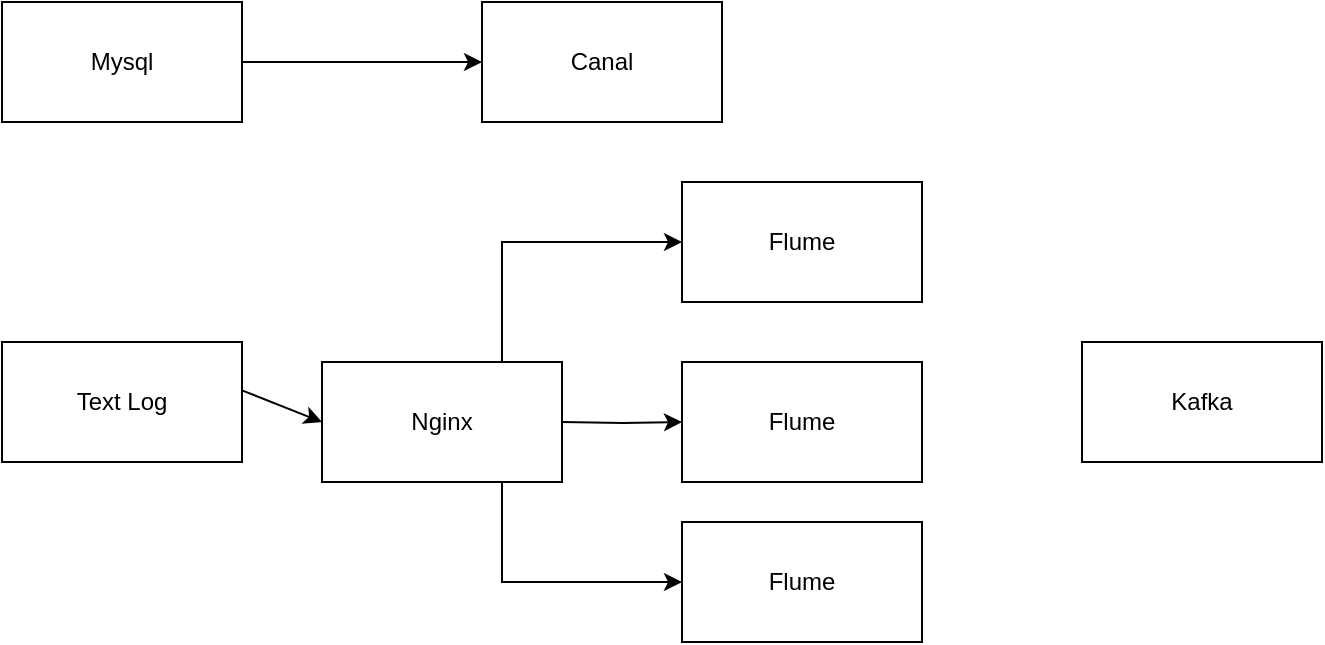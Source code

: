 <mxfile version="14.6.1" type="github">
  <diagram id="NQg7N4jOo25hOMYcQDwd" name="Page-1">
    <mxGraphModel dx="1185" dy="635" grid="1" gridSize="10" guides="1" tooltips="1" connect="1" arrows="1" fold="1" page="1" pageScale="1" pageWidth="1600" pageHeight="900" math="0" shadow="0">
      <root>
        <mxCell id="0" />
        <mxCell id="1" parent="0" />
        <mxCell id="MsmXUfVo2EC0O6i1yfot-1" value="Mysql" style="rounded=0;whiteSpace=wrap;html=1;" vertex="1" parent="1">
          <mxGeometry x="100" y="80" width="120" height="60" as="geometry" />
        </mxCell>
        <mxCell id="MsmXUfVo2EC0O6i1yfot-3" value="" style="endArrow=classic;html=1;exitX=1;exitY=0.5;exitDx=0;exitDy=0;entryX=0;entryY=0.5;entryDx=0;entryDy=0;" edge="1" parent="1" source="MsmXUfVo2EC0O6i1yfot-1" target="MsmXUfVo2EC0O6i1yfot-4">
          <mxGeometry width="50" height="50" relative="1" as="geometry">
            <mxPoint x="270" y="150" as="sourcePoint" />
            <mxPoint x="350" y="120" as="targetPoint" />
          </mxGeometry>
        </mxCell>
        <mxCell id="MsmXUfVo2EC0O6i1yfot-4" value="Canal" style="rounded=0;whiteSpace=wrap;html=1;" vertex="1" parent="1">
          <mxGeometry x="340" y="80" width="120" height="60" as="geometry" />
        </mxCell>
        <mxCell id="MsmXUfVo2EC0O6i1yfot-6" value="Text Log" style="rounded=0;whiteSpace=wrap;html=1;" vertex="1" parent="1">
          <mxGeometry x="100" y="250" width="120" height="60" as="geometry" />
        </mxCell>
        <mxCell id="MsmXUfVo2EC0O6i1yfot-7" value="" style="endArrow=classic;html=1;exitX=1;exitY=0.403;exitDx=0;exitDy=0;entryX=0;entryY=0.5;entryDx=0;entryDy=0;exitPerimeter=0;" edge="1" parent="1" source="MsmXUfVo2EC0O6i1yfot-6" target="MsmXUfVo2EC0O6i1yfot-8">
          <mxGeometry width="50" height="50" relative="1" as="geometry">
            <mxPoint x="220" y="219.58" as="sourcePoint" />
            <mxPoint x="340" y="219.58" as="targetPoint" />
          </mxGeometry>
        </mxCell>
        <mxCell id="MsmXUfVo2EC0O6i1yfot-13" value="" style="edgeStyle=orthogonalEdgeStyle;rounded=0;orthogonalLoop=1;jettySize=auto;html=1;" edge="1" parent="1" target="MsmXUfVo2EC0O6i1yfot-11">
          <mxGeometry relative="1" as="geometry">
            <mxPoint x="380" y="290" as="sourcePoint" />
          </mxGeometry>
        </mxCell>
        <mxCell id="MsmXUfVo2EC0O6i1yfot-8" value="Nginx" style="rounded=0;whiteSpace=wrap;html=1;" vertex="1" parent="1">
          <mxGeometry x="260" y="260" width="120" height="60" as="geometry" />
        </mxCell>
        <mxCell id="MsmXUfVo2EC0O6i1yfot-9" value="Flume" style="rounded=0;whiteSpace=wrap;html=1;" vertex="1" parent="1">
          <mxGeometry x="440" y="170" width="120" height="60" as="geometry" />
        </mxCell>
        <mxCell id="MsmXUfVo2EC0O6i1yfot-11" value="Flume" style="rounded=0;whiteSpace=wrap;html=1;" vertex="1" parent="1">
          <mxGeometry x="440" y="260" width="120" height="60" as="geometry" />
        </mxCell>
        <mxCell id="MsmXUfVo2EC0O6i1yfot-12" value="Flume" style="rounded=0;whiteSpace=wrap;html=1;" vertex="1" parent="1">
          <mxGeometry x="440" y="340" width="120" height="60" as="geometry" />
        </mxCell>
        <mxCell id="MsmXUfVo2EC0O6i1yfot-14" value="" style="edgeStyle=orthogonalEdgeStyle;rounded=0;orthogonalLoop=1;jettySize=auto;html=1;" edge="1" parent="1">
          <mxGeometry relative="1" as="geometry">
            <mxPoint x="345" y="260" as="sourcePoint" />
            <mxPoint x="440" y="200" as="targetPoint" />
            <Array as="points">
              <mxPoint x="350" y="260" />
              <mxPoint x="350" y="200" />
            </Array>
          </mxGeometry>
        </mxCell>
        <mxCell id="MsmXUfVo2EC0O6i1yfot-15" value="" style="edgeStyle=orthogonalEdgeStyle;rounded=0;orthogonalLoop=1;jettySize=auto;html=1;entryX=0;entryY=0.5;entryDx=0;entryDy=0;exitX=0.75;exitY=1;exitDx=0;exitDy=0;" edge="1" parent="1" source="MsmXUfVo2EC0O6i1yfot-8" target="MsmXUfVo2EC0O6i1yfot-12">
          <mxGeometry relative="1" as="geometry">
            <mxPoint x="350" y="340" as="sourcePoint" />
            <mxPoint x="460" y="310" as="targetPoint" />
            <Array as="points">
              <mxPoint x="350" y="370" />
            </Array>
          </mxGeometry>
        </mxCell>
        <mxCell id="MsmXUfVo2EC0O6i1yfot-16" value="Kafka" style="rounded=0;whiteSpace=wrap;html=1;" vertex="1" parent="1">
          <mxGeometry x="640" y="250" width="120" height="60" as="geometry" />
        </mxCell>
      </root>
    </mxGraphModel>
  </diagram>
</mxfile>
